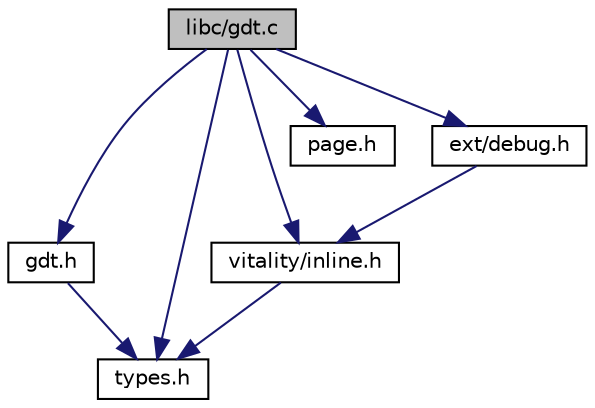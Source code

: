 digraph "libc/gdt.c"
{
  edge [fontname="Helvetica",fontsize="10",labelfontname="Helvetica",labelfontsize="10"];
  node [fontname="Helvetica",fontsize="10",shape=record];
  Node0 [label="libc/gdt.c",height=0.2,width=0.4,color="black", fillcolor="grey75", style="filled", fontcolor="black"];
  Node0 -> Node1 [color="midnightblue",fontsize="10",style="solid",fontname="Helvetica"];
  Node1 [label="gdt.h",height=0.2,width=0.4,color="black", fillcolor="white", style="filled",URL="$a00068.html"];
  Node1 -> Node2 [color="midnightblue",fontsize="10",style="solid",fontname="Helvetica"];
  Node2 [label="types.h",height=0.2,width=0.4,color="black", fillcolor="white", style="filled",URL="$a00101.html"];
  Node0 -> Node3 [color="midnightblue",fontsize="10",style="solid",fontname="Helvetica"];
  Node3 [label="vitality/inline.h",height=0.2,width=0.4,color="black", fillcolor="white", style="filled",URL="$a00110.html"];
  Node3 -> Node2 [color="midnightblue",fontsize="10",style="solid",fontname="Helvetica"];
  Node0 -> Node2 [color="midnightblue",fontsize="10",style="solid",fontname="Helvetica"];
  Node0 -> Node4 [color="midnightblue",fontsize="10",style="solid",fontname="Helvetica"];
  Node4 [label="page.h",height=0.2,width=0.4,color="black", fillcolor="white", style="filled",URL="$a00086.html"];
  Node0 -> Node5 [color="midnightblue",fontsize="10",style="solid",fontname="Helvetica"];
  Node5 [label="ext/debug.h",height=0.2,width=0.4,color="black", fillcolor="white", style="filled",URL="$a00050.html"];
  Node5 -> Node3 [color="midnightblue",fontsize="10",style="solid",fontname="Helvetica"];
}
